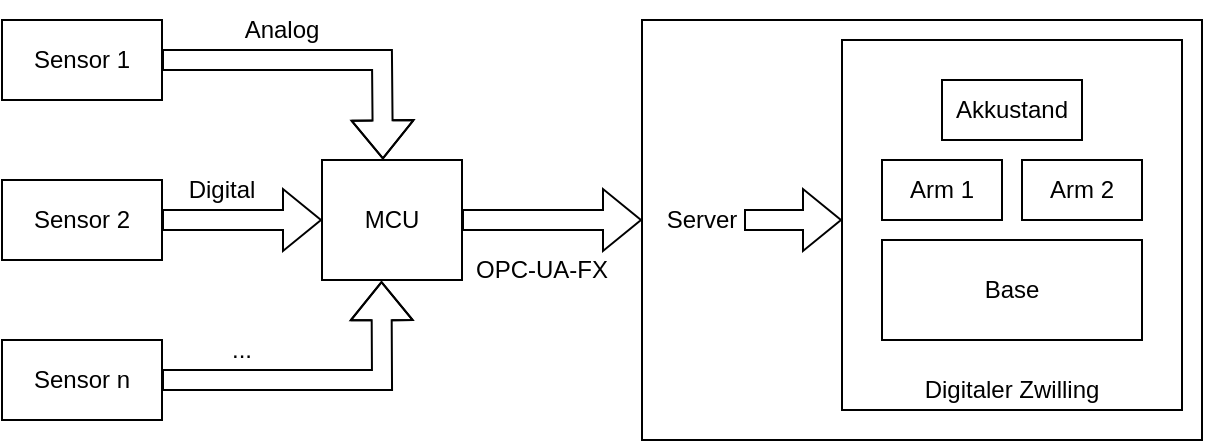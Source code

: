 <mxfile version="21.7.2" type="github">
  <diagram name="Page-1" id="zlk5ezC4eo5p-WXBBtBM">
    <mxGraphModel dx="548" dy="311" grid="1" gridSize="10" guides="1" tooltips="1" connect="1" arrows="1" fold="1" page="1" pageScale="1" pageWidth="850" pageHeight="1100" math="0" shadow="0">
      <root>
        <mxCell id="0" />
        <mxCell id="1" parent="0" />
        <mxCell id="WpRCeQGnWYd4xtdXqtZH-2" value="" style="rounded=0;whiteSpace=wrap;html=1;" vertex="1" parent="1">
          <mxGeometry x="400" y="200" width="280" height="210" as="geometry" />
        </mxCell>
        <mxCell id="FQmfqQlBrgT3XAdnYloM-1" value="Sensor 1" style="rounded=0;whiteSpace=wrap;html=1;" parent="1" vertex="1">
          <mxGeometry x="80" y="200" width="80" height="40" as="geometry" />
        </mxCell>
        <mxCell id="FQmfqQlBrgT3XAdnYloM-2" value="Sensor 2" style="rounded=0;whiteSpace=wrap;html=1;" parent="1" vertex="1">
          <mxGeometry x="80" y="280" width="80" height="40" as="geometry" />
        </mxCell>
        <mxCell id="FQmfqQlBrgT3XAdnYloM-4" value="Sensor n" style="rounded=0;whiteSpace=wrap;html=1;" parent="1" vertex="1">
          <mxGeometry x="80" y="360" width="80" height="40" as="geometry" />
        </mxCell>
        <mxCell id="FQmfqQlBrgT3XAdnYloM-5" value="MCU" style="rounded=0;whiteSpace=wrap;html=1;" parent="1" vertex="1">
          <mxGeometry x="240" y="270" width="70" height="60" as="geometry" />
        </mxCell>
        <mxCell id="FQmfqQlBrgT3XAdnYloM-8" value="" style="shape=flexArrow;endArrow=classic;html=1;rounded=0;exitX=1;exitY=0.5;exitDx=0;exitDy=0;" parent="1" source="FQmfqQlBrgT3XAdnYloM-2" target="FQmfqQlBrgT3XAdnYloM-5" edge="1">
          <mxGeometry width="50" height="50" relative="1" as="geometry">
            <mxPoint x="290" y="390" as="sourcePoint" />
            <mxPoint x="340" y="340" as="targetPoint" />
          </mxGeometry>
        </mxCell>
        <mxCell id="FQmfqQlBrgT3XAdnYloM-9" value="" style="shape=flexArrow;endArrow=classic;html=1;rounded=0;exitX=1;exitY=0.5;exitDx=0;exitDy=0;entryX=0.425;entryY=1.01;entryDx=0;entryDy=0;entryPerimeter=0;" parent="1" source="FQmfqQlBrgT3XAdnYloM-4" target="FQmfqQlBrgT3XAdnYloM-5" edge="1">
          <mxGeometry width="50" height="50" relative="1" as="geometry">
            <mxPoint x="290" y="390" as="sourcePoint" />
            <mxPoint x="340" y="340" as="targetPoint" />
            <Array as="points">
              <mxPoint x="270" y="380" />
            </Array>
          </mxGeometry>
        </mxCell>
        <mxCell id="FQmfqQlBrgT3XAdnYloM-10" value="" style="shape=flexArrow;endArrow=classic;html=1;rounded=0;exitX=1;exitY=0.5;exitDx=0;exitDy=0;entryX=0.435;entryY=-0.005;entryDx=0;entryDy=0;entryPerimeter=0;" parent="1" source="FQmfqQlBrgT3XAdnYloM-1" target="FQmfqQlBrgT3XAdnYloM-5" edge="1">
          <mxGeometry width="50" height="50" relative="1" as="geometry">
            <mxPoint x="290" y="390" as="sourcePoint" />
            <mxPoint x="270" y="260" as="targetPoint" />
            <Array as="points">
              <mxPoint x="270" y="220" />
            </Array>
          </mxGeometry>
        </mxCell>
        <mxCell id="FQmfqQlBrgT3XAdnYloM-11" value="Analog" style="text;html=1;strokeColor=none;fillColor=none;align=center;verticalAlign=middle;whiteSpace=wrap;rounded=0;" parent="1" vertex="1">
          <mxGeometry x="190" y="190" width="60" height="30" as="geometry" />
        </mxCell>
        <mxCell id="FQmfqQlBrgT3XAdnYloM-12" value="Digital" style="text;html=1;strokeColor=none;fillColor=none;align=center;verticalAlign=middle;whiteSpace=wrap;rounded=0;" parent="1" vertex="1">
          <mxGeometry x="160" y="270" width="60" height="30" as="geometry" />
        </mxCell>
        <mxCell id="FQmfqQlBrgT3XAdnYloM-13" value="..." style="text;html=1;strokeColor=none;fillColor=none;align=center;verticalAlign=middle;whiteSpace=wrap;rounded=0;" parent="1" vertex="1">
          <mxGeometry x="170" y="350" width="60" height="30" as="geometry" />
        </mxCell>
        <mxCell id="FQmfqQlBrgT3XAdnYloM-23" value="" style="shape=flexArrow;endArrow=classic;html=1;rounded=0;exitX=1;exitY=0.5;exitDx=0;exitDy=0;" parent="1" source="FQmfqQlBrgT3XAdnYloM-5" edge="1">
          <mxGeometry width="50" height="50" relative="1" as="geometry">
            <mxPoint x="460" y="330" as="sourcePoint" />
            <mxPoint x="400" y="300" as="targetPoint" />
          </mxGeometry>
        </mxCell>
        <mxCell id="FQmfqQlBrgT3XAdnYloM-24" value="OPC-UA-FX" style="text;html=1;strokeColor=none;fillColor=none;align=center;verticalAlign=middle;whiteSpace=wrap;rounded=0;" parent="1" vertex="1">
          <mxGeometry x="310" y="310" width="80" height="30" as="geometry" />
        </mxCell>
        <mxCell id="WpRCeQGnWYd4xtdXqtZH-3" value="" style="group" vertex="1" connectable="0" parent="1">
          <mxGeometry x="500" y="210" width="170" height="190" as="geometry" />
        </mxCell>
        <mxCell id="FQmfqQlBrgT3XAdnYloM-21" value="" style="rounded=0;whiteSpace=wrap;html=1;" parent="WpRCeQGnWYd4xtdXqtZH-3" vertex="1">
          <mxGeometry width="170" height="185" as="geometry" />
        </mxCell>
        <mxCell id="FQmfqQlBrgT3XAdnYloM-15" value="Base" style="rounded=0;whiteSpace=wrap;html=1;" parent="WpRCeQGnWYd4xtdXqtZH-3" vertex="1">
          <mxGeometry x="20" y="100" width="130" height="50" as="geometry" />
        </mxCell>
        <mxCell id="FQmfqQlBrgT3XAdnYloM-16" value="Arm 1" style="rounded=0;whiteSpace=wrap;html=1;" parent="WpRCeQGnWYd4xtdXqtZH-3" vertex="1">
          <mxGeometry x="20" y="60" width="60" height="30" as="geometry" />
        </mxCell>
        <mxCell id="FQmfqQlBrgT3XAdnYloM-19" value="Arm 2" style="rounded=0;whiteSpace=wrap;html=1;" parent="WpRCeQGnWYd4xtdXqtZH-3" vertex="1">
          <mxGeometry x="90" y="60" width="60" height="30" as="geometry" />
        </mxCell>
        <mxCell id="FQmfqQlBrgT3XAdnYloM-20" value="Akkustand" style="rounded=0;whiteSpace=wrap;html=1;" parent="WpRCeQGnWYd4xtdXqtZH-3" vertex="1">
          <mxGeometry x="50" y="20" width="70" height="30" as="geometry" />
        </mxCell>
        <mxCell id="WpRCeQGnWYd4xtdXqtZH-1" value="Digitaler Zwilling" style="text;html=1;strokeColor=none;fillColor=none;align=center;verticalAlign=middle;whiteSpace=wrap;rounded=0;" vertex="1" parent="WpRCeQGnWYd4xtdXqtZH-3">
          <mxGeometry x="35" y="160" width="100" height="30" as="geometry" />
        </mxCell>
        <mxCell id="WpRCeQGnWYd4xtdXqtZH-5" value="Server" style="text;html=1;strokeColor=none;fillColor=none;align=center;verticalAlign=middle;whiteSpace=wrap;rounded=0;" vertex="1" parent="1">
          <mxGeometry x="400" y="285" width="60" height="30" as="geometry" />
        </mxCell>
        <mxCell id="WpRCeQGnWYd4xtdXqtZH-7" value="" style="shape=flexArrow;endArrow=classic;html=1;rounded=0;" edge="1" parent="1">
          <mxGeometry width="50" height="50" relative="1" as="geometry">
            <mxPoint x="451" y="300" as="sourcePoint" />
            <mxPoint x="500" y="300" as="targetPoint" />
          </mxGeometry>
        </mxCell>
      </root>
    </mxGraphModel>
  </diagram>
</mxfile>
